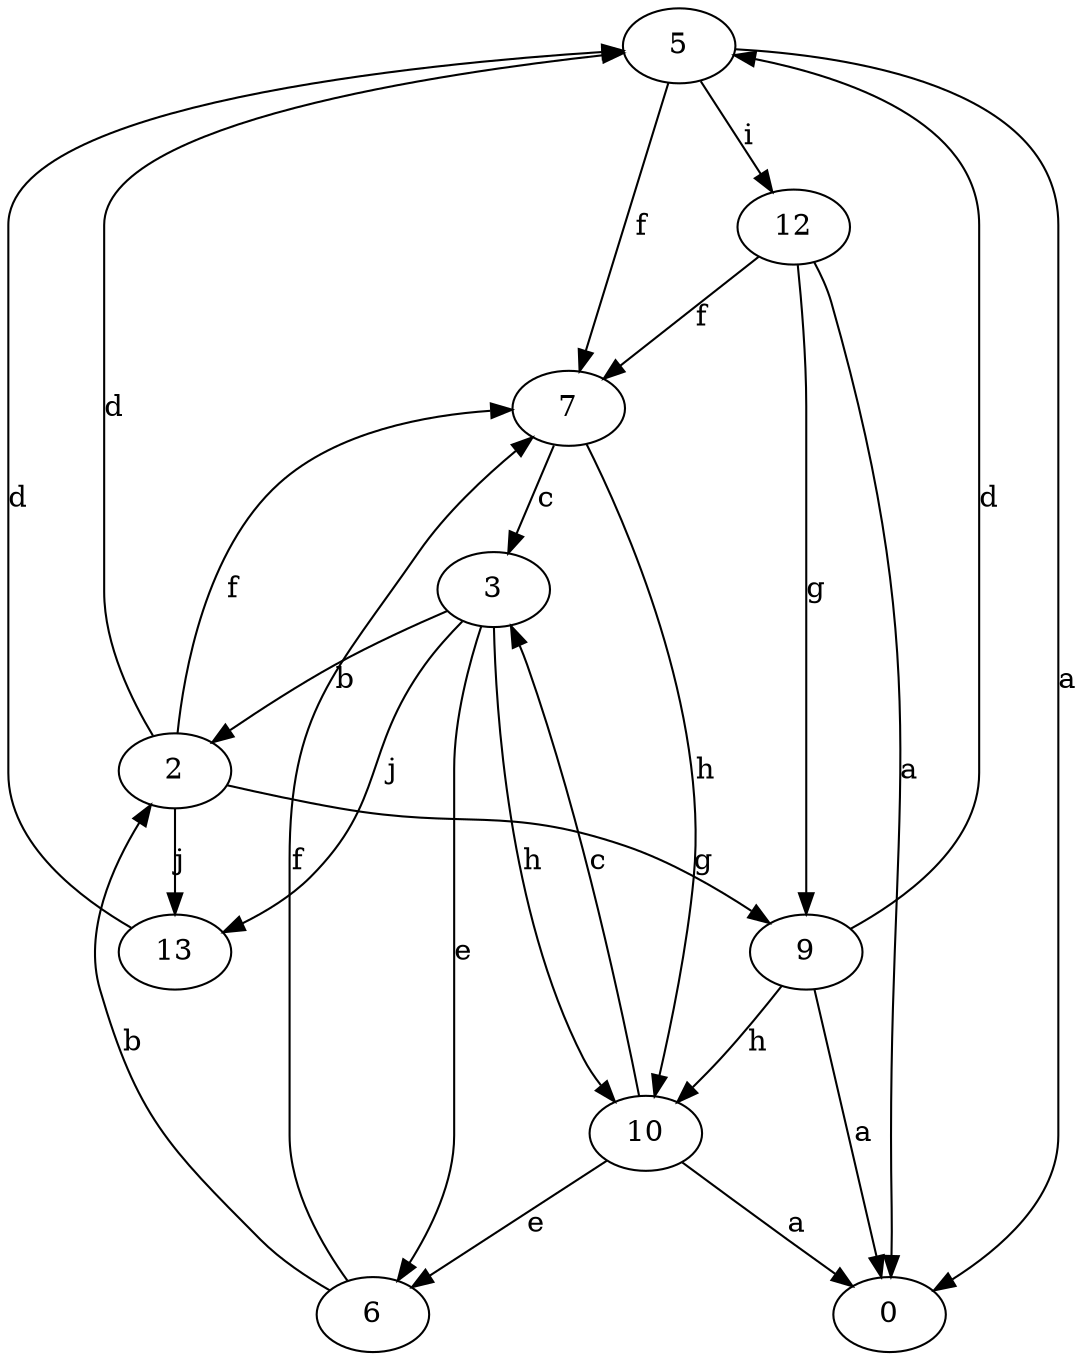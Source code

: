 strict digraph  {
0;
2;
3;
5;
6;
7;
9;
10;
12;
13;
2 -> 5  [label=d];
2 -> 7  [label=f];
2 -> 9  [label=g];
2 -> 13  [label=j];
3 -> 2  [label=b];
3 -> 6  [label=e];
3 -> 10  [label=h];
3 -> 13  [label=j];
5 -> 0  [label=a];
5 -> 7  [label=f];
5 -> 12  [label=i];
6 -> 2  [label=b];
6 -> 7  [label=f];
7 -> 3  [label=c];
7 -> 10  [label=h];
9 -> 0  [label=a];
9 -> 5  [label=d];
9 -> 10  [label=h];
10 -> 0  [label=a];
10 -> 3  [label=c];
10 -> 6  [label=e];
12 -> 0  [label=a];
12 -> 7  [label=f];
12 -> 9  [label=g];
13 -> 5  [label=d];
}
